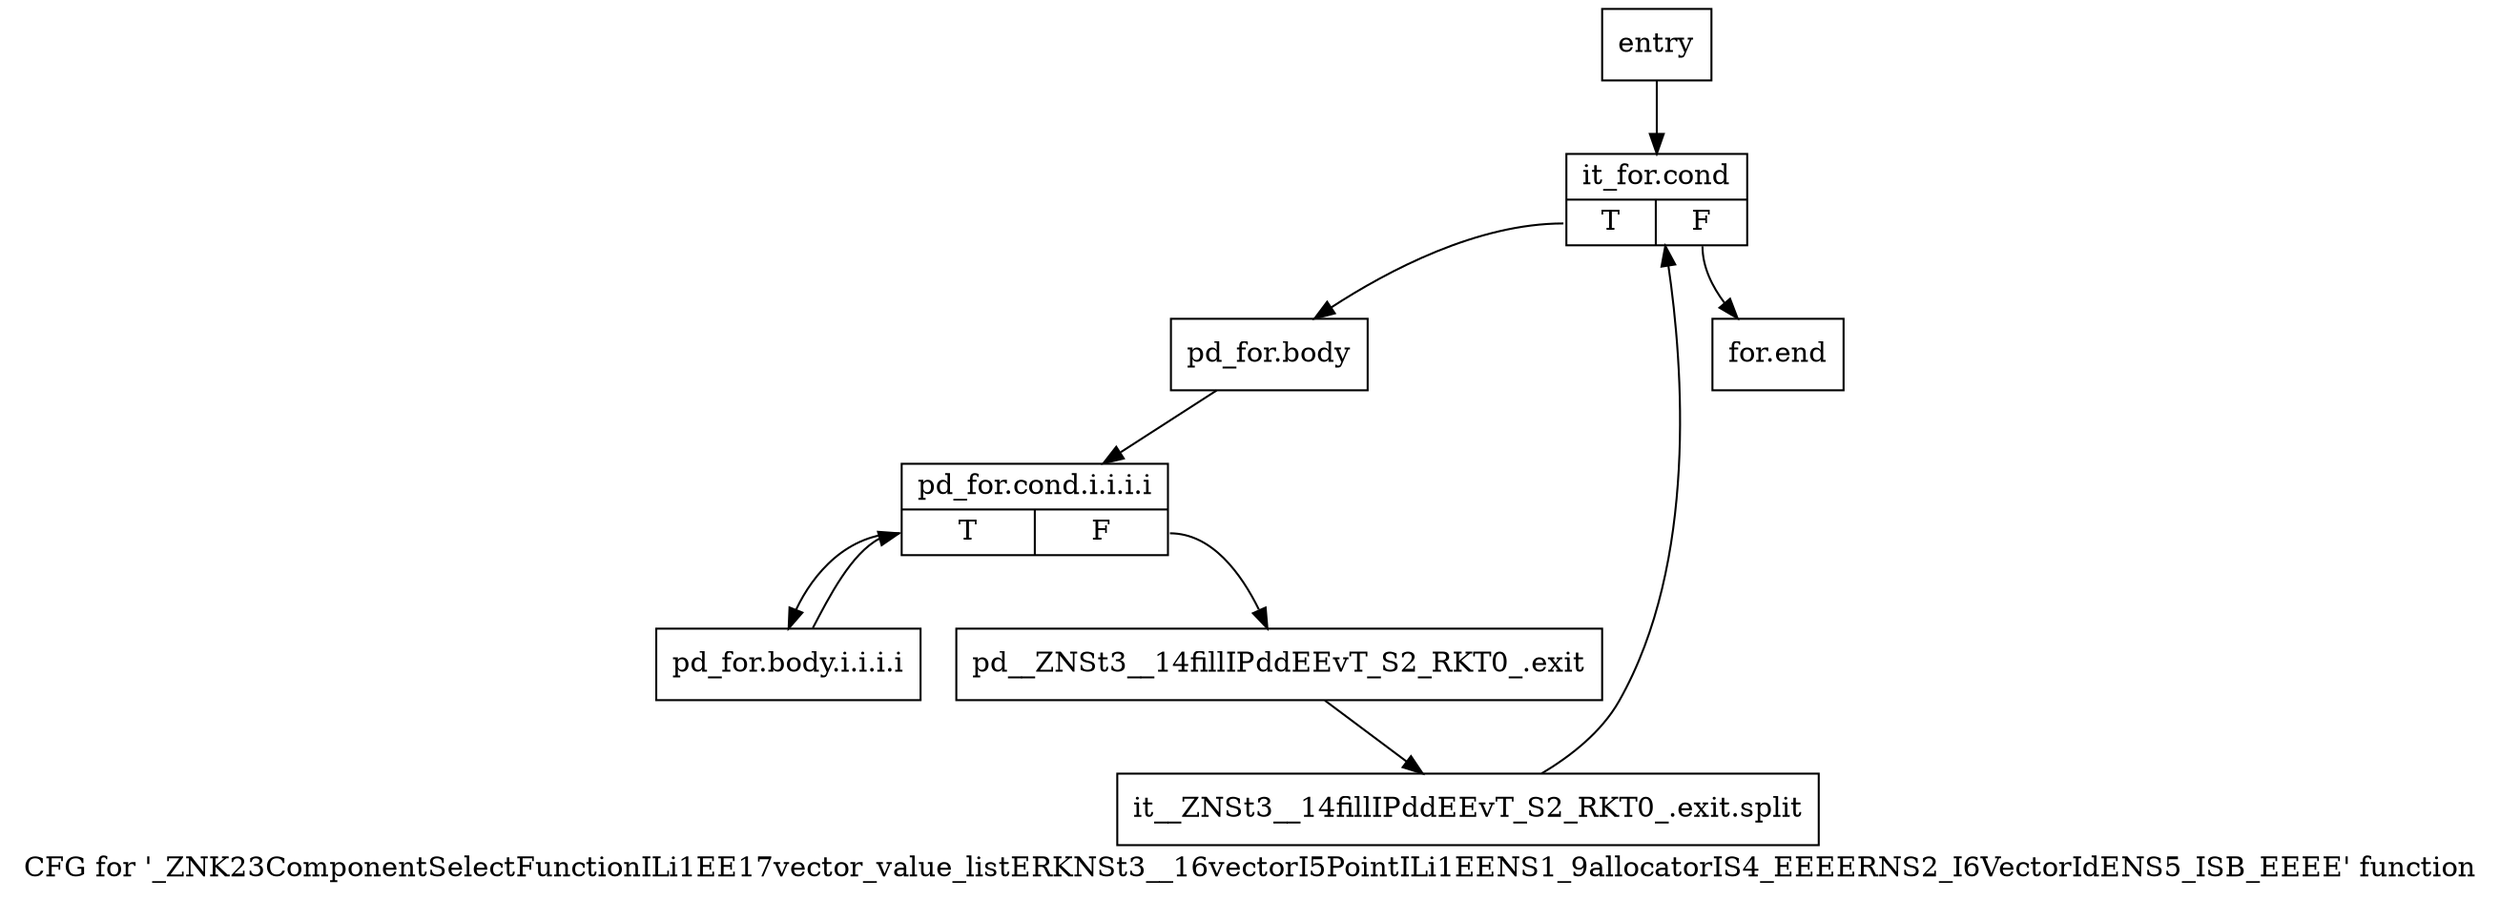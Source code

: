 digraph "CFG for '_ZNK23ComponentSelectFunctionILi1EE17vector_value_listERKNSt3__16vectorI5PointILi1EENS1_9allocatorIS4_EEEERNS2_I6VectorIdENS5_ISB_EEEE' function" {
	label="CFG for '_ZNK23ComponentSelectFunctionILi1EE17vector_value_listERKNSt3__16vectorI5PointILi1EENS1_9allocatorIS4_EEEERNS2_I6VectorIdENS5_ISB_EEEE' function";

	Node0x57d0210 [shape=record,label="{entry}"];
	Node0x57d0210 -> Node0x57d0260;
	Node0x57d0260 [shape=record,label="{it_for.cond|{<s0>T|<s1>F}}"];
	Node0x57d0260:s0 -> Node0x57d02b0;
	Node0x57d0260:s1 -> Node0x57d03f0;
	Node0x57d02b0 [shape=record,label="{pd_for.body}"];
	Node0x57d02b0 -> Node0x57d0300;
	Node0x57d0300 [shape=record,label="{pd_for.cond.i.i.i.i|{<s0>T|<s1>F}}"];
	Node0x57d0300:s0 -> Node0x57d0350;
	Node0x57d0300:s1 -> Node0x57d03a0;
	Node0x57d0350 [shape=record,label="{pd_for.body.i.i.i.i}"];
	Node0x57d0350 -> Node0x57d0300;
	Node0x57d03a0 [shape=record,label="{pd__ZNSt3__14fillIPddEEvT_S2_RKT0_.exit}"];
	Node0x57d03a0 -> Node0xa68f740;
	Node0xa68f740 [shape=record,label="{it__ZNSt3__14fillIPddEEvT_S2_RKT0_.exit.split}"];
	Node0xa68f740 -> Node0x57d0260;
	Node0x57d03f0 [shape=record,label="{for.end}"];
}
